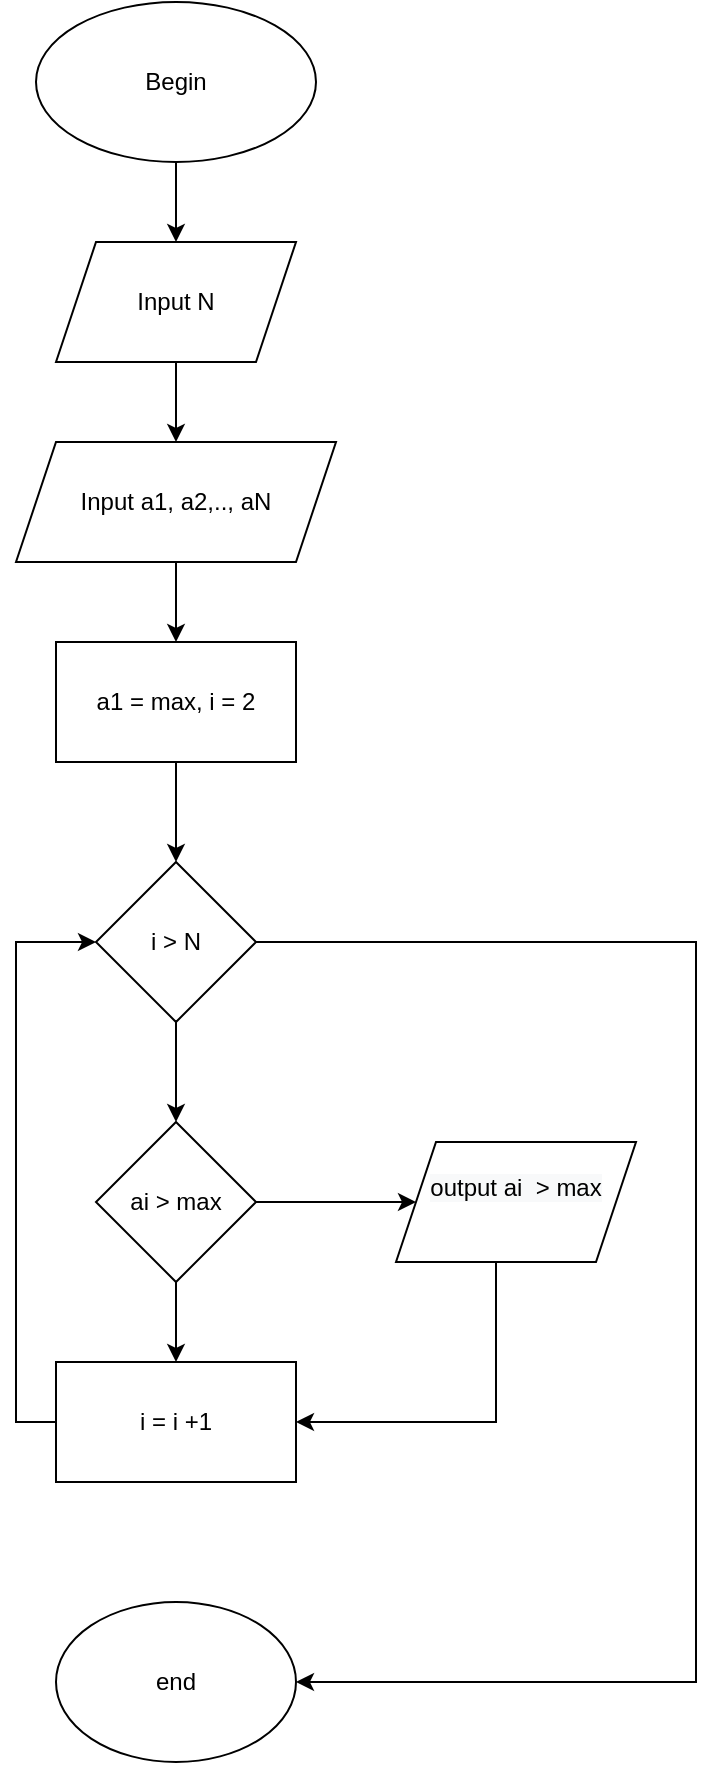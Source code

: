 <mxfile version="20.3.0" type="device"><diagram id="C5RBs43oDa-KdzZeNtuy" name="Page-1"><mxGraphModel dx="1108" dy="553" grid="1" gridSize="10" guides="1" tooltips="1" connect="1" arrows="1" fold="1" page="1" pageScale="1" pageWidth="827" pageHeight="1169" math="0" shadow="0"><root><mxCell id="WIyWlLk6GJQsqaUBKTNV-0"/><mxCell id="WIyWlLk6GJQsqaUBKTNV-1" parent="WIyWlLk6GJQsqaUBKTNV-0"/><mxCell id="MvKJH4kEdRqG_ytM8DhT-8" value="" style="edgeStyle=orthogonalEdgeStyle;rounded=0;orthogonalLoop=1;jettySize=auto;html=1;" parent="WIyWlLk6GJQsqaUBKTNV-1" source="MvKJH4kEdRqG_ytM8DhT-0" target="MvKJH4kEdRqG_ytM8DhT-1" edge="1"><mxGeometry relative="1" as="geometry"/></mxCell><mxCell id="MvKJH4kEdRqG_ytM8DhT-0" value="Begin" style="ellipse;whiteSpace=wrap;html=1;" parent="WIyWlLk6GJQsqaUBKTNV-1" vertex="1"><mxGeometry x="290" y="40" width="140" height="80" as="geometry"/></mxCell><mxCell id="MvKJH4kEdRqG_ytM8DhT-9" value="" style="edgeStyle=orthogonalEdgeStyle;rounded=0;orthogonalLoop=1;jettySize=auto;html=1;" parent="WIyWlLk6GJQsqaUBKTNV-1" source="MvKJH4kEdRqG_ytM8DhT-1" target="MvKJH4kEdRqG_ytM8DhT-2" edge="1"><mxGeometry relative="1" as="geometry"/></mxCell><mxCell id="MvKJH4kEdRqG_ytM8DhT-1" value="Input N" style="shape=parallelogram;perimeter=parallelogramPerimeter;whiteSpace=wrap;html=1;fixedSize=1;" parent="WIyWlLk6GJQsqaUBKTNV-1" vertex="1"><mxGeometry x="300" y="160" width="120" height="60" as="geometry"/></mxCell><mxCell id="gNWBfx0M4RjMymNPD5Pj-8" value="" style="edgeStyle=orthogonalEdgeStyle;rounded=0;orthogonalLoop=1;jettySize=auto;html=1;" edge="1" parent="WIyWlLk6GJQsqaUBKTNV-1" source="MvKJH4kEdRqG_ytM8DhT-2" target="gNWBfx0M4RjMymNPD5Pj-3"><mxGeometry relative="1" as="geometry"/></mxCell><mxCell id="MvKJH4kEdRqG_ytM8DhT-2" value="Input a1, a2,.., aN" style="shape=parallelogram;perimeter=parallelogramPerimeter;whiteSpace=wrap;html=1;fixedSize=1;" parent="WIyWlLk6GJQsqaUBKTNV-1" vertex="1"><mxGeometry x="280" y="260" width="160" height="60" as="geometry"/></mxCell><mxCell id="gNWBfx0M4RjMymNPD5Pj-10" value="" style="edgeStyle=orthogonalEdgeStyle;rounded=0;orthogonalLoop=1;jettySize=auto;html=1;" edge="1" parent="WIyWlLk6GJQsqaUBKTNV-1" source="gNWBfx0M4RjMymNPD5Pj-0" target="gNWBfx0M4RjMymNPD5Pj-1"><mxGeometry relative="1" as="geometry"/></mxCell><mxCell id="gNWBfx0M4RjMymNPD5Pj-15" style="edgeStyle=orthogonalEdgeStyle;rounded=0;orthogonalLoop=1;jettySize=auto;html=1;entryX=1;entryY=0.5;entryDx=0;entryDy=0;" edge="1" parent="WIyWlLk6GJQsqaUBKTNV-1" source="gNWBfx0M4RjMymNPD5Pj-0" target="gNWBfx0M4RjMymNPD5Pj-7"><mxGeometry relative="1" as="geometry"><mxPoint x="640" y="880" as="targetPoint"/><Array as="points"><mxPoint x="620" y="510"/><mxPoint x="620" y="880"/></Array></mxGeometry></mxCell><mxCell id="gNWBfx0M4RjMymNPD5Pj-0" value="i &amp;gt; N" style="rhombus;whiteSpace=wrap;html=1;" vertex="1" parent="WIyWlLk6GJQsqaUBKTNV-1"><mxGeometry x="320" y="470" width="80" height="80" as="geometry"/></mxCell><mxCell id="gNWBfx0M4RjMymNPD5Pj-11" value="" style="edgeStyle=orthogonalEdgeStyle;rounded=0;orthogonalLoop=1;jettySize=auto;html=1;" edge="1" parent="WIyWlLk6GJQsqaUBKTNV-1" source="gNWBfx0M4RjMymNPD5Pj-1" target="gNWBfx0M4RjMymNPD5Pj-6"><mxGeometry relative="1" as="geometry"/></mxCell><mxCell id="gNWBfx0M4RjMymNPD5Pj-13" value="" style="edgeStyle=orthogonalEdgeStyle;rounded=0;orthogonalLoop=1;jettySize=auto;html=1;" edge="1" parent="WIyWlLk6GJQsqaUBKTNV-1" source="gNWBfx0M4RjMymNPD5Pj-1" target="gNWBfx0M4RjMymNPD5Pj-5"><mxGeometry relative="1" as="geometry"/></mxCell><mxCell id="gNWBfx0M4RjMymNPD5Pj-1" value="ai &amp;gt; max" style="rhombus;whiteSpace=wrap;html=1;" vertex="1" parent="WIyWlLk6GJQsqaUBKTNV-1"><mxGeometry x="320" y="600" width="80" height="80" as="geometry"/></mxCell><mxCell id="gNWBfx0M4RjMymNPD5Pj-9" value="" style="edgeStyle=orthogonalEdgeStyle;rounded=0;orthogonalLoop=1;jettySize=auto;html=1;" edge="1" parent="WIyWlLk6GJQsqaUBKTNV-1" source="gNWBfx0M4RjMymNPD5Pj-3" target="gNWBfx0M4RjMymNPD5Pj-0"><mxGeometry relative="1" as="geometry"/></mxCell><mxCell id="gNWBfx0M4RjMymNPD5Pj-3" value="a1 = max, i = 2" style="rounded=0;whiteSpace=wrap;html=1;" vertex="1" parent="WIyWlLk6GJQsqaUBKTNV-1"><mxGeometry x="300" y="360" width="120" height="60" as="geometry"/></mxCell><mxCell id="gNWBfx0M4RjMymNPD5Pj-14" style="edgeStyle=orthogonalEdgeStyle;rounded=0;orthogonalLoop=1;jettySize=auto;html=1;entryX=1;entryY=0.5;entryDx=0;entryDy=0;" edge="1" parent="WIyWlLk6GJQsqaUBKTNV-1" source="gNWBfx0M4RjMymNPD5Pj-5" target="gNWBfx0M4RjMymNPD5Pj-6"><mxGeometry relative="1" as="geometry"><mxPoint x="530" y="750" as="targetPoint"/><Array as="points"><mxPoint x="520" y="750"/></Array></mxGeometry></mxCell><mxCell id="gNWBfx0M4RjMymNPD5Pj-5" value="&#10;&lt;span style=&quot;color: rgb(0, 0, 0); font-family: Helvetica; font-size: 12px; font-style: normal; font-variant-ligatures: normal; font-variant-caps: normal; font-weight: 400; letter-spacing: normal; orphans: 2; text-align: center; text-indent: 0px; text-transform: none; widows: 2; word-spacing: 0px; -webkit-text-stroke-width: 0px; background-color: rgb(248, 249, 250); text-decoration-thickness: initial; text-decoration-style: initial; text-decoration-color: initial; float: none; display: inline !important;&quot;&gt;output ai&amp;nbsp; &amp;gt; max&lt;/span&gt;&#10;&#10;" style="shape=parallelogram;perimeter=parallelogramPerimeter;whiteSpace=wrap;html=1;fixedSize=1;" vertex="1" parent="WIyWlLk6GJQsqaUBKTNV-1"><mxGeometry x="470" y="610" width="120" height="60" as="geometry"/></mxCell><mxCell id="gNWBfx0M4RjMymNPD5Pj-12" style="edgeStyle=orthogonalEdgeStyle;rounded=0;orthogonalLoop=1;jettySize=auto;html=1;entryX=0;entryY=0.5;entryDx=0;entryDy=0;" edge="1" parent="WIyWlLk6GJQsqaUBKTNV-1" source="gNWBfx0M4RjMymNPD5Pj-6" target="gNWBfx0M4RjMymNPD5Pj-0"><mxGeometry relative="1" as="geometry"><mxPoint x="200" y="510" as="targetPoint"/><Array as="points"><mxPoint x="280" y="750"/><mxPoint x="280" y="510"/></Array></mxGeometry></mxCell><mxCell id="gNWBfx0M4RjMymNPD5Pj-6" value="i = i +1" style="rounded=0;whiteSpace=wrap;html=1;" vertex="1" parent="WIyWlLk6GJQsqaUBKTNV-1"><mxGeometry x="300" y="720" width="120" height="60" as="geometry"/></mxCell><mxCell id="gNWBfx0M4RjMymNPD5Pj-7" value="end" style="ellipse;whiteSpace=wrap;html=1;" vertex="1" parent="WIyWlLk6GJQsqaUBKTNV-1"><mxGeometry x="300" y="840" width="120" height="80" as="geometry"/></mxCell></root></mxGraphModel></diagram></mxfile>